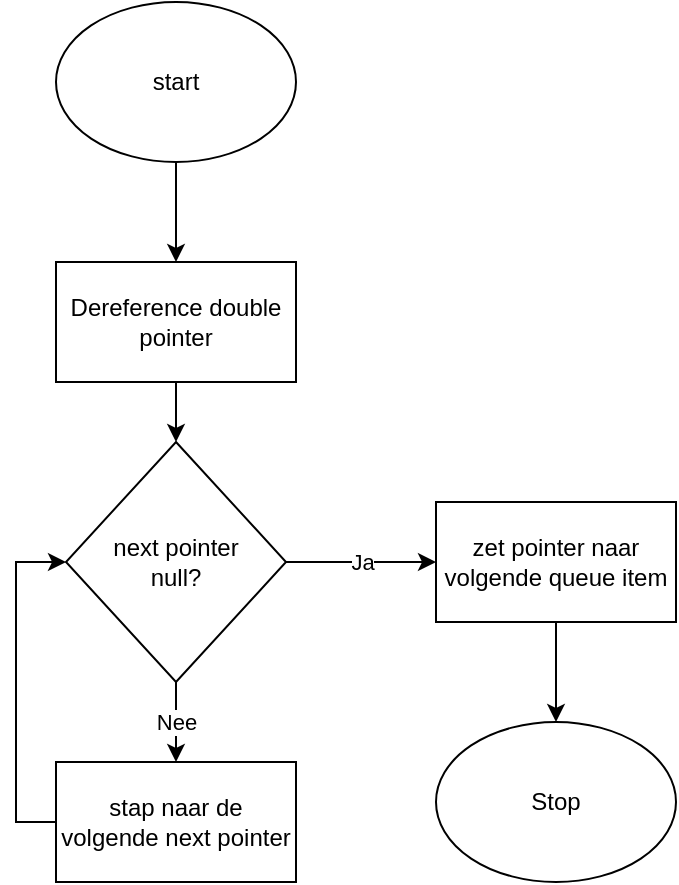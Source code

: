 <mxfile version="13.9.9" type="device"><diagram id="czwONJ6MMQ88WhgP0q-7" name="Page-1"><mxGraphModel dx="1422" dy="822" grid="1" gridSize="10" guides="1" tooltips="1" connect="1" arrows="1" fold="1" page="1" pageScale="1" pageWidth="827" pageHeight="1169" math="0" shadow="0"><root><mxCell id="0"/><mxCell id="1" parent="0"/><mxCell id="buA2urHSfzuWXU1FbZcD-3" value="" style="edgeStyle=orthogonalEdgeStyle;rounded=0;orthogonalLoop=1;jettySize=auto;html=1;" parent="1" source="buA2urHSfzuWXU1FbZcD-1" target="buA2urHSfzuWXU1FbZcD-2" edge="1"><mxGeometry relative="1" as="geometry"/></mxCell><mxCell id="buA2urHSfzuWXU1FbZcD-1" value="start" style="ellipse;whiteSpace=wrap;html=1;" parent="1" vertex="1"><mxGeometry x="270" y="160" width="120" height="80" as="geometry"/></mxCell><mxCell id="buA2urHSfzuWXU1FbZcD-7" value="" style="edgeStyle=orthogonalEdgeStyle;rounded=0;orthogonalLoop=1;jettySize=auto;html=1;" parent="1" source="buA2urHSfzuWXU1FbZcD-2" target="buA2urHSfzuWXU1FbZcD-6" edge="1"><mxGeometry relative="1" as="geometry"/></mxCell><mxCell id="buA2urHSfzuWXU1FbZcD-2" value="Dereference double pointer" style="whiteSpace=wrap;html=1;" parent="1" vertex="1"><mxGeometry x="270" y="290" width="120" height="60" as="geometry"/></mxCell><mxCell id="buA2urHSfzuWXU1FbZcD-9" style="edgeStyle=orthogonalEdgeStyle;rounded=0;orthogonalLoop=1;jettySize=auto;html=1;entryX=0;entryY=0.5;entryDx=0;entryDy=0;" parent="1" source="buA2urHSfzuWXU1FbZcD-4" target="buA2urHSfzuWXU1FbZcD-6" edge="1"><mxGeometry relative="1" as="geometry"><Array as="points"><mxPoint x="250" y="570"/><mxPoint x="250" y="440"/></Array></mxGeometry></mxCell><mxCell id="buA2urHSfzuWXU1FbZcD-4" value="stap naar de volgende next pointer" style="whiteSpace=wrap;html=1;" parent="1" vertex="1"><mxGeometry x="270" y="540" width="120" height="60" as="geometry"/></mxCell><mxCell id="buA2urHSfzuWXU1FbZcD-8" value="Nee" style="edgeStyle=orthogonalEdgeStyle;rounded=0;orthogonalLoop=1;jettySize=auto;html=1;entryX=0.5;entryY=0;entryDx=0;entryDy=0;" parent="1" source="buA2urHSfzuWXU1FbZcD-6" target="buA2urHSfzuWXU1FbZcD-4" edge="1"><mxGeometry relative="1" as="geometry"/></mxCell><mxCell id="buA2urHSfzuWXU1FbZcD-11" value="Ja" style="edgeStyle=orthogonalEdgeStyle;rounded=0;orthogonalLoop=1;jettySize=auto;html=1;" parent="1" source="buA2urHSfzuWXU1FbZcD-6" target="buA2urHSfzuWXU1FbZcD-10" edge="1"><mxGeometry relative="1" as="geometry"/></mxCell><mxCell id="buA2urHSfzuWXU1FbZcD-6" value="next pointer&lt;br&gt;null?" style="rhombus;whiteSpace=wrap;html=1;" parent="1" vertex="1"><mxGeometry x="275" y="380" width="110" height="120" as="geometry"/></mxCell><mxCell id="buA2urHSfzuWXU1FbZcD-13" value="" style="edgeStyle=orthogonalEdgeStyle;rounded=0;orthogonalLoop=1;jettySize=auto;html=1;" parent="1" source="buA2urHSfzuWXU1FbZcD-10" target="buA2urHSfzuWXU1FbZcD-12" edge="1"><mxGeometry relative="1" as="geometry"/></mxCell><mxCell id="buA2urHSfzuWXU1FbZcD-10" value="zet pointer naar volgende queue item" style="whiteSpace=wrap;html=1;" parent="1" vertex="1"><mxGeometry x="460" y="410" width="120" height="60" as="geometry"/></mxCell><mxCell id="buA2urHSfzuWXU1FbZcD-12" value="Stop" style="ellipse;whiteSpace=wrap;html=1;" parent="1" vertex="1"><mxGeometry x="460" y="520" width="120" height="80" as="geometry"/></mxCell></root></mxGraphModel></diagram></mxfile>